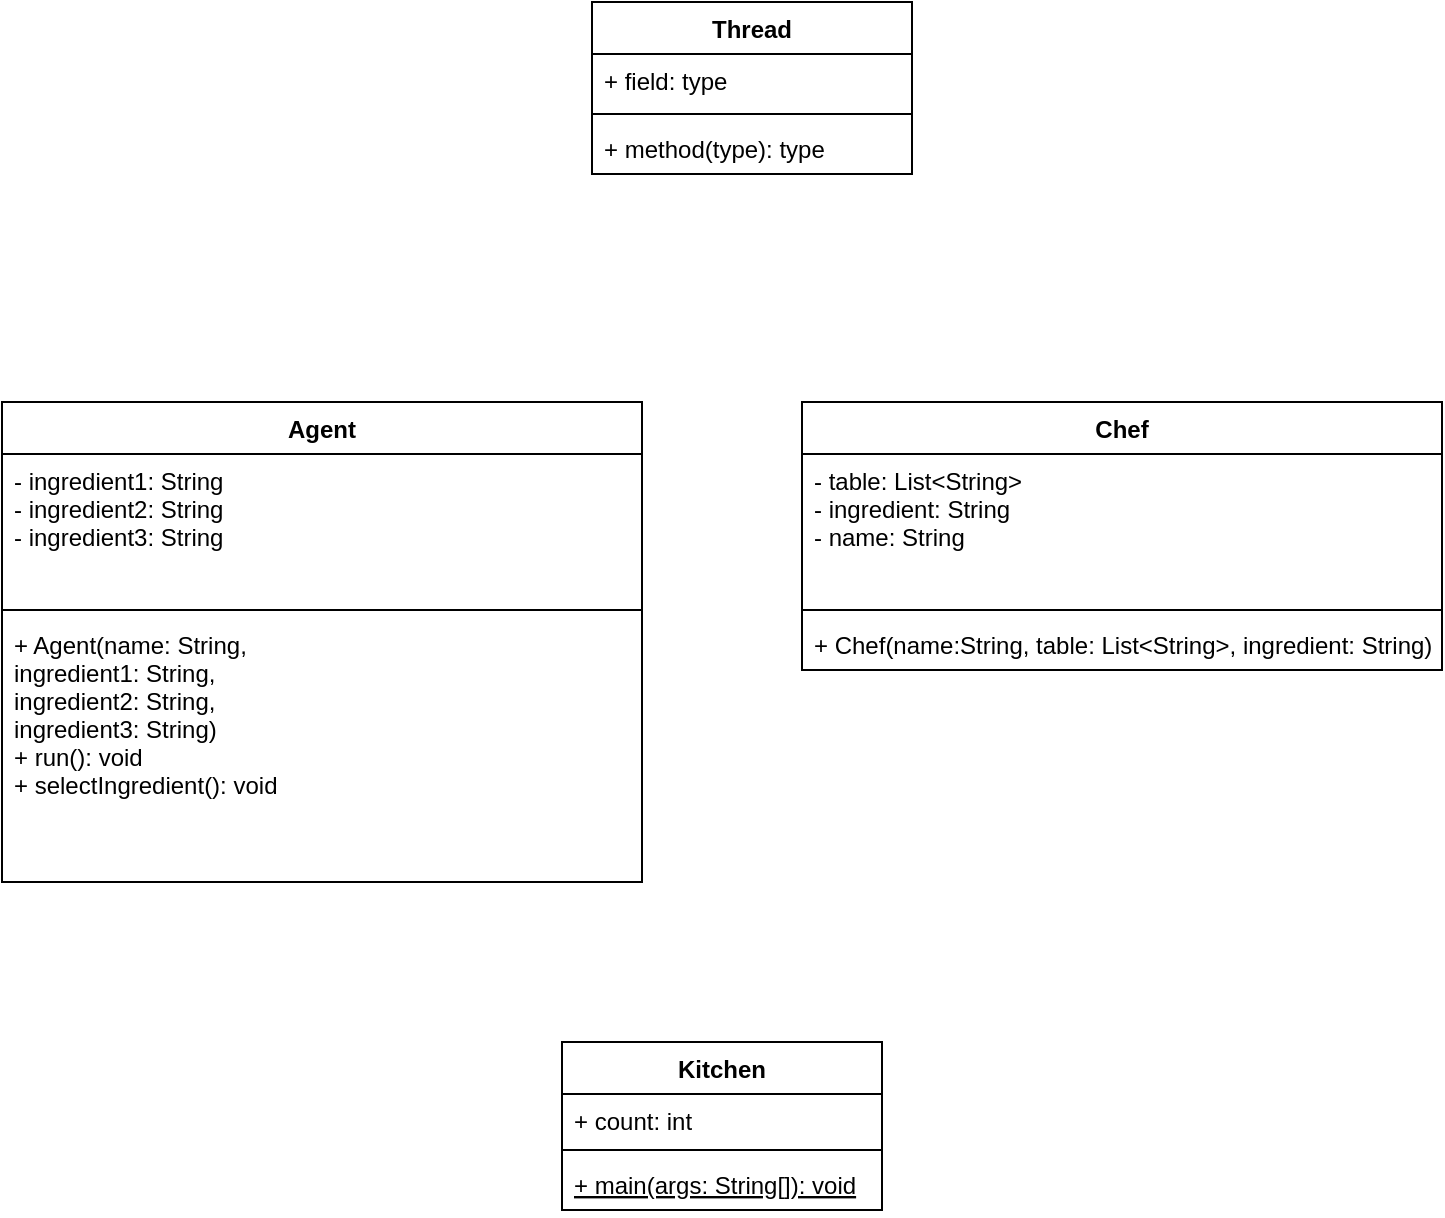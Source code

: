 <mxfile version="20.8.5" type="github">
  <diagram id="jZ9dLvTM9Wt9Y2EBPhjy" name="Page-1">
    <mxGraphModel dx="2093" dy="985" grid="1" gridSize="10" guides="1" tooltips="1" connect="1" arrows="1" fold="1" page="1" pageScale="1" pageWidth="850" pageHeight="1100" math="0" shadow="0">
      <root>
        <mxCell id="0" />
        <mxCell id="1" parent="0" />
        <mxCell id="QLh520BjIluGX8JwNs9W-1" value="Agent" style="swimlane;fontStyle=1;align=center;verticalAlign=top;childLayout=stackLayout;horizontal=1;startSize=26;horizontalStack=0;resizeParent=1;resizeParentMax=0;resizeLast=0;collapsible=1;marginBottom=0;" vertex="1" parent="1">
          <mxGeometry x="50" y="370" width="320" height="240" as="geometry" />
        </mxCell>
        <mxCell id="QLh520BjIluGX8JwNs9W-2" value="- ingredient1: String&#xa;- ingredient2: String&#xa;- ingredient3: String" style="text;strokeColor=none;fillColor=none;align=left;verticalAlign=top;spacingLeft=4;spacingRight=4;overflow=hidden;rotatable=0;points=[[0,0.5],[1,0.5]];portConstraint=eastwest;" vertex="1" parent="QLh520BjIluGX8JwNs9W-1">
          <mxGeometry y="26" width="320" height="74" as="geometry" />
        </mxCell>
        <mxCell id="QLh520BjIluGX8JwNs9W-3" value="" style="line;strokeWidth=1;fillColor=none;align=left;verticalAlign=middle;spacingTop=-1;spacingLeft=3;spacingRight=3;rotatable=0;labelPosition=right;points=[];portConstraint=eastwest;strokeColor=inherit;" vertex="1" parent="QLh520BjIluGX8JwNs9W-1">
          <mxGeometry y="100" width="320" height="8" as="geometry" />
        </mxCell>
        <mxCell id="QLh520BjIluGX8JwNs9W-4" value="+ Agent(name: String, &#xa;                ingredient1: String, &#xa;                ingredient2: String, &#xa;                ingredient3: String)&#xa;+ run(): void&#xa;+ selectIngredient(): void" style="text;strokeColor=none;fillColor=none;align=left;verticalAlign=top;spacingLeft=4;spacingRight=4;overflow=hidden;rotatable=0;points=[[0,0.5],[1,0.5]];portConstraint=eastwest;" vertex="1" parent="QLh520BjIluGX8JwNs9W-1">
          <mxGeometry y="108" width="320" height="132" as="geometry" />
        </mxCell>
        <mxCell id="QLh520BjIluGX8JwNs9W-5" value="Kitchen" style="swimlane;fontStyle=1;align=center;verticalAlign=top;childLayout=stackLayout;horizontal=1;startSize=26;horizontalStack=0;resizeParent=1;resizeParentMax=0;resizeLast=0;collapsible=1;marginBottom=0;" vertex="1" parent="1">
          <mxGeometry x="330" y="690" width="160" height="84" as="geometry" />
        </mxCell>
        <mxCell id="QLh520BjIluGX8JwNs9W-6" value="+ count: int" style="text;strokeColor=none;fillColor=none;align=left;verticalAlign=top;spacingLeft=4;spacingRight=4;overflow=hidden;rotatable=0;points=[[0,0.5],[1,0.5]];portConstraint=eastwest;" vertex="1" parent="QLh520BjIluGX8JwNs9W-5">
          <mxGeometry y="26" width="160" height="24" as="geometry" />
        </mxCell>
        <mxCell id="QLh520BjIluGX8JwNs9W-7" value="" style="line;strokeWidth=1;fillColor=none;align=left;verticalAlign=middle;spacingTop=-1;spacingLeft=3;spacingRight=3;rotatable=0;labelPosition=right;points=[];portConstraint=eastwest;strokeColor=inherit;" vertex="1" parent="QLh520BjIluGX8JwNs9W-5">
          <mxGeometry y="50" width="160" height="8" as="geometry" />
        </mxCell>
        <mxCell id="QLh520BjIluGX8JwNs9W-8" value="+ main(args: String[]): void" style="text;strokeColor=none;fillColor=none;align=left;verticalAlign=top;spacingLeft=4;spacingRight=4;overflow=hidden;rotatable=0;points=[[0,0.5],[1,0.5]];portConstraint=eastwest;fontStyle=4" vertex="1" parent="QLh520BjIluGX8JwNs9W-5">
          <mxGeometry y="58" width="160" height="26" as="geometry" />
        </mxCell>
        <mxCell id="QLh520BjIluGX8JwNs9W-9" value="Chef" style="swimlane;fontStyle=1;align=center;verticalAlign=top;childLayout=stackLayout;horizontal=1;startSize=26;horizontalStack=0;resizeParent=1;resizeParentMax=0;resizeLast=0;collapsible=1;marginBottom=0;" vertex="1" parent="1">
          <mxGeometry x="450" y="370" width="320" height="134" as="geometry" />
        </mxCell>
        <mxCell id="QLh520BjIluGX8JwNs9W-10" value="- table: List&lt;String&gt;&#xa;- ingredient: String&#xa;- name: String" style="text;strokeColor=none;fillColor=none;align=left;verticalAlign=top;spacingLeft=4;spacingRight=4;overflow=hidden;rotatable=0;points=[[0,0.5],[1,0.5]];portConstraint=eastwest;" vertex="1" parent="QLh520BjIluGX8JwNs9W-9">
          <mxGeometry y="26" width="320" height="74" as="geometry" />
        </mxCell>
        <mxCell id="QLh520BjIluGX8JwNs9W-11" value="" style="line;strokeWidth=1;fillColor=none;align=left;verticalAlign=middle;spacingTop=-1;spacingLeft=3;spacingRight=3;rotatable=0;labelPosition=right;points=[];portConstraint=eastwest;strokeColor=inherit;" vertex="1" parent="QLh520BjIluGX8JwNs9W-9">
          <mxGeometry y="100" width="320" height="8" as="geometry" />
        </mxCell>
        <mxCell id="QLh520BjIluGX8JwNs9W-12" value="+ Chef(name:String, table: List&lt;String&gt;, ingredient: String)" style="text;strokeColor=none;fillColor=none;align=left;verticalAlign=top;spacingLeft=4;spacingRight=4;overflow=hidden;rotatable=0;points=[[0,0.5],[1,0.5]];portConstraint=eastwest;" vertex="1" parent="QLh520BjIluGX8JwNs9W-9">
          <mxGeometry y="108" width="320" height="26" as="geometry" />
        </mxCell>
        <mxCell id="QLh520BjIluGX8JwNs9W-13" value="Thread" style="swimlane;fontStyle=1;align=center;verticalAlign=top;childLayout=stackLayout;horizontal=1;startSize=26;horizontalStack=0;resizeParent=1;resizeParentMax=0;resizeLast=0;collapsible=1;marginBottom=0;" vertex="1" parent="1">
          <mxGeometry x="345" y="170" width="160" height="86" as="geometry" />
        </mxCell>
        <mxCell id="QLh520BjIluGX8JwNs9W-14" value="+ field: type" style="text;strokeColor=none;fillColor=none;align=left;verticalAlign=top;spacingLeft=4;spacingRight=4;overflow=hidden;rotatable=0;points=[[0,0.5],[1,0.5]];portConstraint=eastwest;" vertex="1" parent="QLh520BjIluGX8JwNs9W-13">
          <mxGeometry y="26" width="160" height="26" as="geometry" />
        </mxCell>
        <mxCell id="QLh520BjIluGX8JwNs9W-15" value="" style="line;strokeWidth=1;fillColor=none;align=left;verticalAlign=middle;spacingTop=-1;spacingLeft=3;spacingRight=3;rotatable=0;labelPosition=right;points=[];portConstraint=eastwest;strokeColor=inherit;" vertex="1" parent="QLh520BjIluGX8JwNs9W-13">
          <mxGeometry y="52" width="160" height="8" as="geometry" />
        </mxCell>
        <mxCell id="QLh520BjIluGX8JwNs9W-16" value="+ method(type): type" style="text;strokeColor=none;fillColor=none;align=left;verticalAlign=top;spacingLeft=4;spacingRight=4;overflow=hidden;rotatable=0;points=[[0,0.5],[1,0.5]];portConstraint=eastwest;" vertex="1" parent="QLh520BjIluGX8JwNs9W-13">
          <mxGeometry y="60" width="160" height="26" as="geometry" />
        </mxCell>
      </root>
    </mxGraphModel>
  </diagram>
</mxfile>